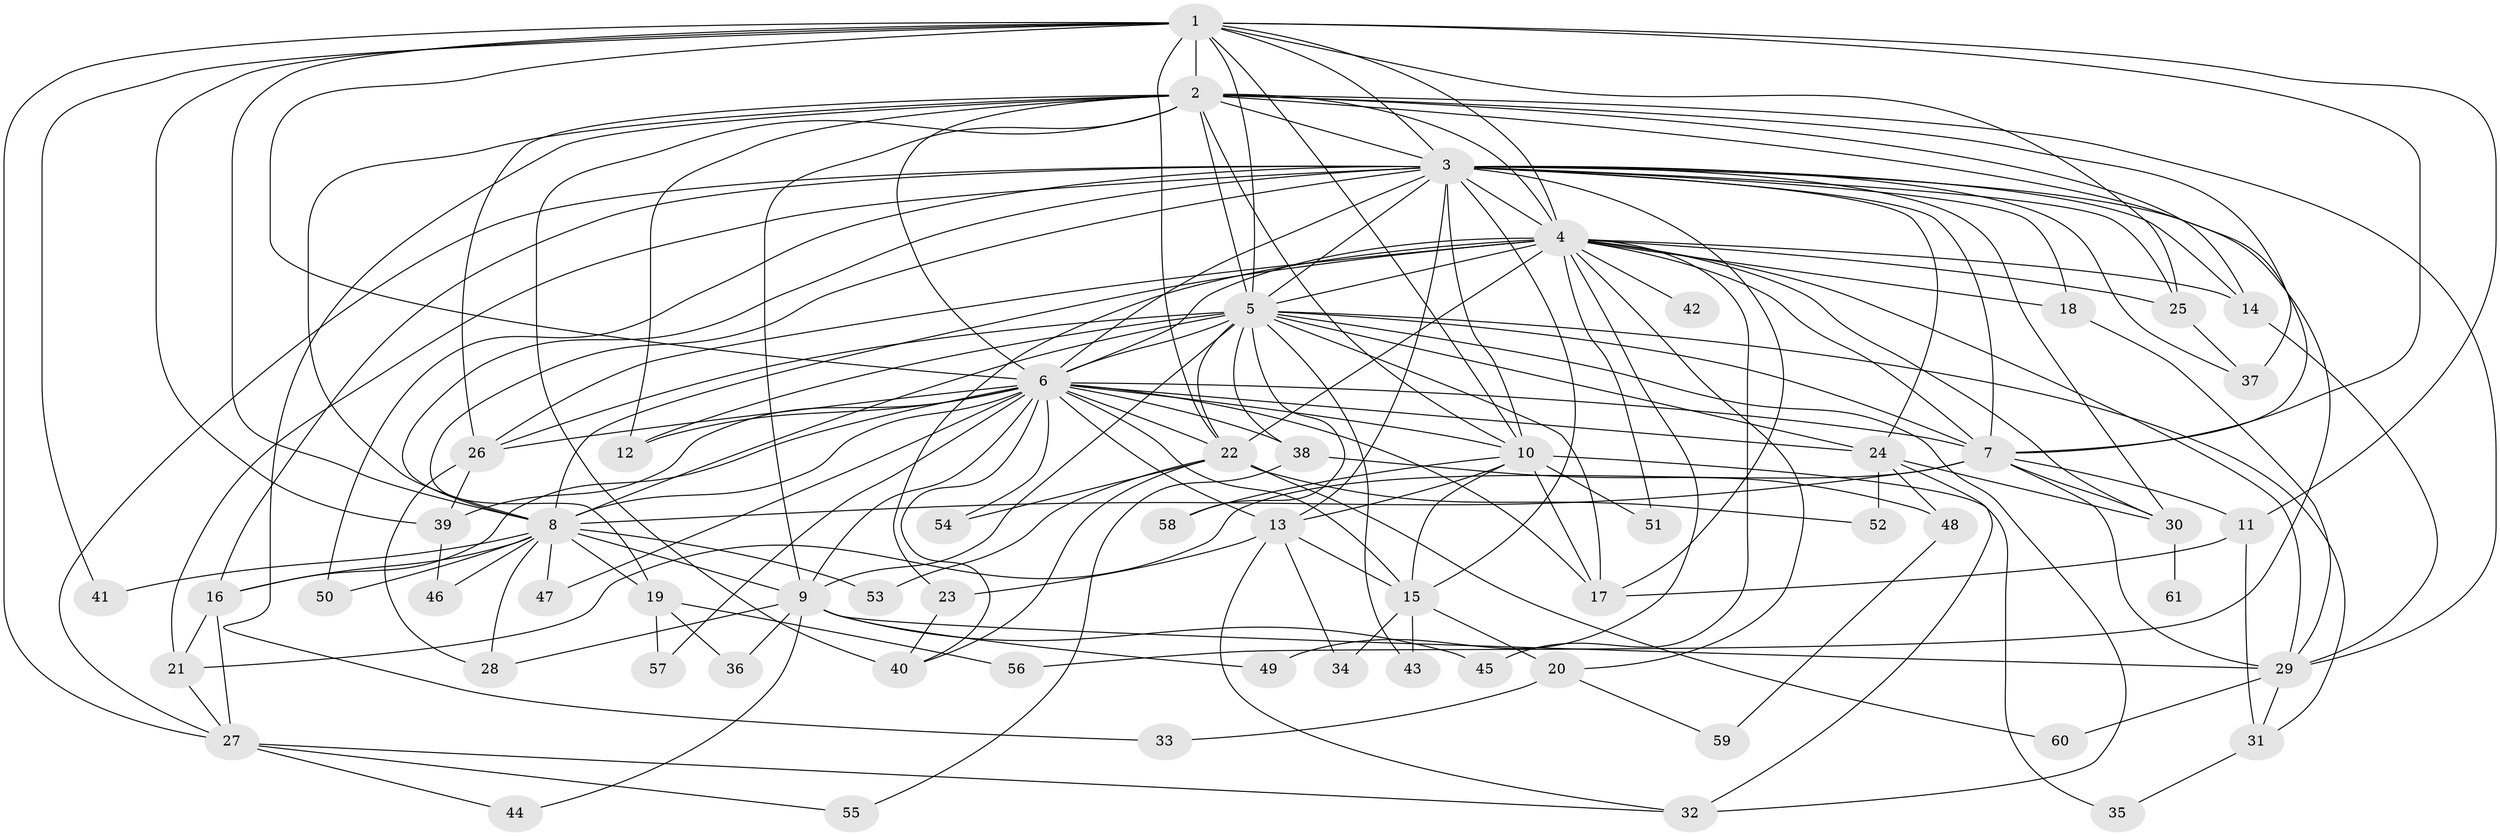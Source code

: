 // original degree distribution, {21: 0.024793388429752067, 14: 0.008264462809917356, 30: 0.008264462809917356, 26: 0.008264462809917356, 20: 0.01652892561983471, 17: 0.008264462809917356, 19: 0.008264462809917356, 9: 0.01652892561983471, 3: 0.2066115702479339, 2: 0.5206611570247934, 5: 0.05785123966942149, 6: 0.024793388429752067, 4: 0.06611570247933884, 7: 0.024793388429752067}
// Generated by graph-tools (version 1.1) at 2025/35/03/09/25 02:35:01]
// undirected, 61 vertices, 168 edges
graph export_dot {
graph [start="1"]
  node [color=gray90,style=filled];
  1;
  2;
  3;
  4;
  5;
  6;
  7;
  8;
  9;
  10;
  11;
  12;
  13;
  14;
  15;
  16;
  17;
  18;
  19;
  20;
  21;
  22;
  23;
  24;
  25;
  26;
  27;
  28;
  29;
  30;
  31;
  32;
  33;
  34;
  35;
  36;
  37;
  38;
  39;
  40;
  41;
  42;
  43;
  44;
  45;
  46;
  47;
  48;
  49;
  50;
  51;
  52;
  53;
  54;
  55;
  56;
  57;
  58;
  59;
  60;
  61;
  1 -- 2 [weight=3.0];
  1 -- 3 [weight=2.0];
  1 -- 4 [weight=2.0];
  1 -- 5 [weight=1.0];
  1 -- 6 [weight=2.0];
  1 -- 7 [weight=2.0];
  1 -- 8 [weight=2.0];
  1 -- 10 [weight=1.0];
  1 -- 11 [weight=1.0];
  1 -- 22 [weight=1.0];
  1 -- 25 [weight=1.0];
  1 -- 27 [weight=1.0];
  1 -- 39 [weight=1.0];
  1 -- 41 [weight=1.0];
  2 -- 3 [weight=2.0];
  2 -- 4 [weight=2.0];
  2 -- 5 [weight=3.0];
  2 -- 6 [weight=4.0];
  2 -- 7 [weight=2.0];
  2 -- 8 [weight=2.0];
  2 -- 9 [weight=1.0];
  2 -- 10 [weight=1.0];
  2 -- 12 [weight=1.0];
  2 -- 14 [weight=2.0];
  2 -- 26 [weight=1.0];
  2 -- 29 [weight=1.0];
  2 -- 33 [weight=1.0];
  2 -- 37 [weight=1.0];
  2 -- 40 [weight=3.0];
  3 -- 4 [weight=3.0];
  3 -- 5 [weight=1.0];
  3 -- 6 [weight=3.0];
  3 -- 7 [weight=1.0];
  3 -- 8 [weight=1.0];
  3 -- 10 [weight=2.0];
  3 -- 13 [weight=1.0];
  3 -- 14 [weight=1.0];
  3 -- 15 [weight=2.0];
  3 -- 16 [weight=1.0];
  3 -- 17 [weight=1.0];
  3 -- 18 [weight=1.0];
  3 -- 19 [weight=1.0];
  3 -- 21 [weight=1.0];
  3 -- 24 [weight=1.0];
  3 -- 25 [weight=1.0];
  3 -- 27 [weight=1.0];
  3 -- 30 [weight=1.0];
  3 -- 37 [weight=1.0];
  3 -- 50 [weight=1.0];
  3 -- 56 [weight=1.0];
  4 -- 5 [weight=1.0];
  4 -- 6 [weight=2.0];
  4 -- 7 [weight=1.0];
  4 -- 8 [weight=1.0];
  4 -- 14 [weight=1.0];
  4 -- 18 [weight=1.0];
  4 -- 20 [weight=1.0];
  4 -- 22 [weight=1.0];
  4 -- 23 [weight=1.0];
  4 -- 25 [weight=1.0];
  4 -- 26 [weight=1.0];
  4 -- 29 [weight=1.0];
  4 -- 30 [weight=1.0];
  4 -- 42 [weight=1.0];
  4 -- 45 [weight=1.0];
  4 -- 49 [weight=1.0];
  4 -- 51 [weight=1.0];
  5 -- 6 [weight=2.0];
  5 -- 7 [weight=1.0];
  5 -- 8 [weight=1.0];
  5 -- 9 [weight=1.0];
  5 -- 12 [weight=1.0];
  5 -- 17 [weight=1.0];
  5 -- 22 [weight=1.0];
  5 -- 24 [weight=1.0];
  5 -- 26 [weight=1.0];
  5 -- 31 [weight=1.0];
  5 -- 32 [weight=1.0];
  5 -- 38 [weight=1.0];
  5 -- 43 [weight=1.0];
  5 -- 58 [weight=1.0];
  6 -- 7 [weight=2.0];
  6 -- 8 [weight=2.0];
  6 -- 9 [weight=1.0];
  6 -- 10 [weight=1.0];
  6 -- 12 [weight=2.0];
  6 -- 13 [weight=1.0];
  6 -- 15 [weight=1.0];
  6 -- 16 [weight=1.0];
  6 -- 17 [weight=1.0];
  6 -- 22 [weight=1.0];
  6 -- 24 [weight=2.0];
  6 -- 26 [weight=1.0];
  6 -- 38 [weight=1.0];
  6 -- 39 [weight=1.0];
  6 -- 40 [weight=1.0];
  6 -- 47 [weight=1.0];
  6 -- 54 [weight=1.0];
  6 -- 57 [weight=1.0];
  7 -- 8 [weight=1.0];
  7 -- 11 [weight=3.0];
  7 -- 21 [weight=1.0];
  7 -- 29 [weight=2.0];
  7 -- 30 [weight=1.0];
  8 -- 9 [weight=1.0];
  8 -- 16 [weight=1.0];
  8 -- 19 [weight=1.0];
  8 -- 28 [weight=1.0];
  8 -- 41 [weight=1.0];
  8 -- 46 [weight=1.0];
  8 -- 47 [weight=1.0];
  8 -- 50 [weight=1.0];
  8 -- 53 [weight=1.0];
  9 -- 28 [weight=1.0];
  9 -- 29 [weight=1.0];
  9 -- 36 [weight=1.0];
  9 -- 44 [weight=1.0];
  9 -- 45 [weight=1.0];
  9 -- 49 [weight=1.0];
  10 -- 13 [weight=1.0];
  10 -- 15 [weight=1.0];
  10 -- 17 [weight=1.0];
  10 -- 35 [weight=1.0];
  10 -- 51 [weight=1.0];
  10 -- 58 [weight=1.0];
  11 -- 17 [weight=1.0];
  11 -- 31 [weight=1.0];
  13 -- 15 [weight=1.0];
  13 -- 23 [weight=1.0];
  13 -- 32 [weight=1.0];
  13 -- 34 [weight=1.0];
  14 -- 29 [weight=1.0];
  15 -- 20 [weight=1.0];
  15 -- 34 [weight=1.0];
  15 -- 43 [weight=1.0];
  16 -- 21 [weight=1.0];
  16 -- 27 [weight=1.0];
  18 -- 29 [weight=1.0];
  19 -- 36 [weight=1.0];
  19 -- 56 [weight=1.0];
  19 -- 57 [weight=1.0];
  20 -- 33 [weight=1.0];
  20 -- 59 [weight=1.0];
  21 -- 27 [weight=1.0];
  22 -- 40 [weight=1.0];
  22 -- 52 [weight=1.0];
  22 -- 53 [weight=1.0];
  22 -- 54 [weight=1.0];
  22 -- 60 [weight=1.0];
  23 -- 40 [weight=1.0];
  24 -- 30 [weight=1.0];
  24 -- 32 [weight=1.0];
  24 -- 48 [weight=1.0];
  24 -- 52 [weight=1.0];
  25 -- 37 [weight=1.0];
  26 -- 28 [weight=1.0];
  26 -- 39 [weight=1.0];
  27 -- 32 [weight=1.0];
  27 -- 44 [weight=1.0];
  27 -- 55 [weight=1.0];
  29 -- 31 [weight=1.0];
  29 -- 60 [weight=1.0];
  30 -- 61 [weight=1.0];
  31 -- 35 [weight=1.0];
  38 -- 48 [weight=1.0];
  38 -- 55 [weight=1.0];
  39 -- 46 [weight=1.0];
  48 -- 59 [weight=1.0];
}
